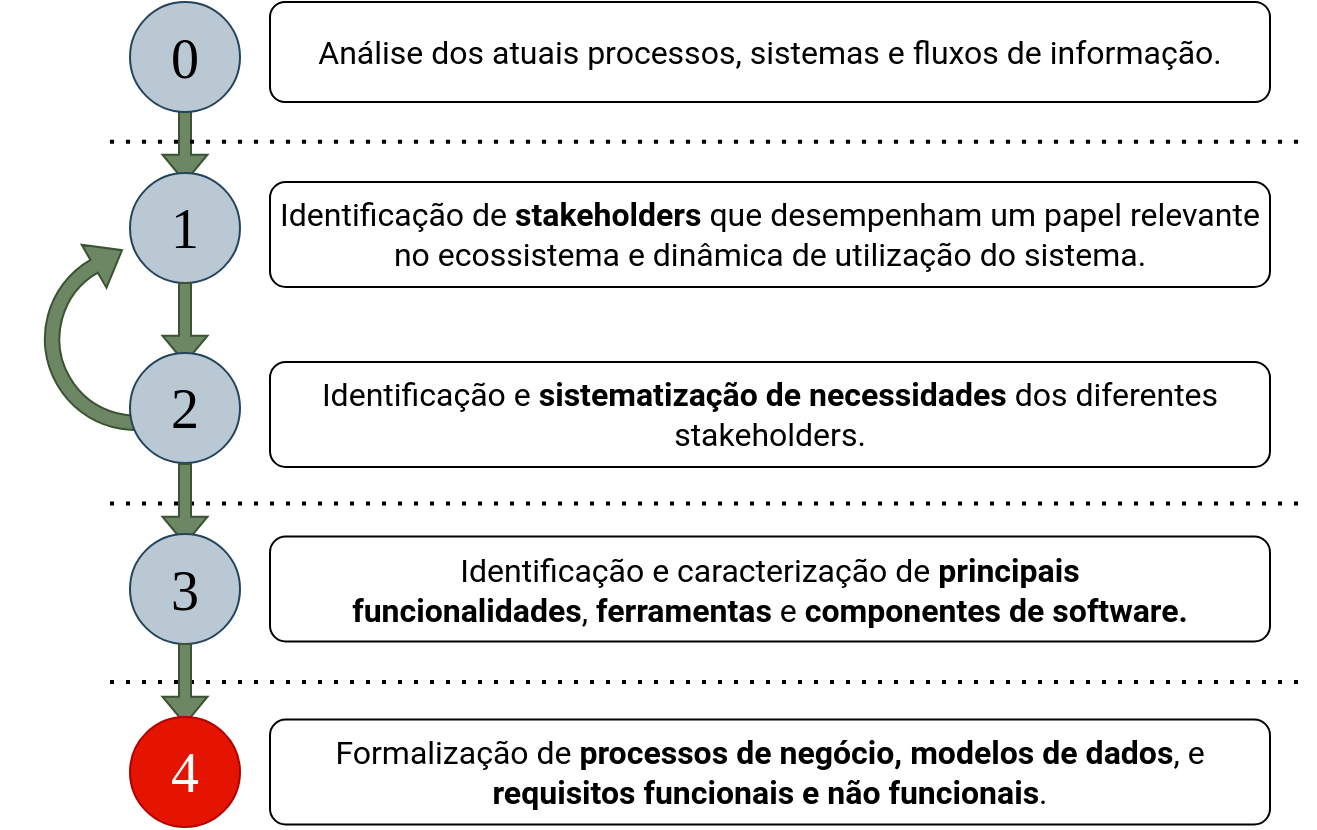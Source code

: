 <mxfile version="15.5.9" type="device" pages="2"><diagram id="vOiLiHTchJWyG5rr7u50" name="Metodologia"><mxGraphModel dx="1422" dy="804" grid="1" gridSize="10" guides="1" tooltips="1" connect="1" arrows="1" fold="1" page="1" pageScale="1" pageWidth="1654" pageHeight="1169" math="0" shadow="0"><root><mxCell id="0"/><mxCell id="1" parent="0"/><mxCell id="b5DcUwUmVqrLV5Ib8g4v-7" value="" style="html=1;shadow=0;dashed=0;align=center;verticalAlign=middle;shape=mxgraph.arrows2.uTurnArrow;dy=3.65;arrowHead=24.79;dx2=16.1;fontSize=16;fillColor=#6d8764;strokeColor=#3A5431;rotation=-30;fontColor=#ffffff;" parent="1" vertex="1"><mxGeometry x="50" y="172.5" width="20" height="100" as="geometry"/></mxCell><mxCell id="b5DcUwUmVqrLV5Ib8g4v-11" value="" style="shape=singleArrow;direction=south;whiteSpace=wrap;html=1;fontSize=16;align=center;fillColor=#6d8764;strokeColor=#3A5431;arrowWidth=0.267;arrowSize=0.342;fontColor=#ffffff;" parent="1" vertex="1"><mxGeometry x="106.25" y="90" width="22.5" height="40" as="geometry"/></mxCell><mxCell id="b5DcUwUmVqrLV5Ib8g4v-12" value="0" style="ellipse;whiteSpace=wrap;html=1;aspect=fixed;fontSize=28;align=center;fillColor=#bac8d3;strokeColor=#23445d;verticalAlign=middle;fontFamily=Cairo;fontSource=https%3A%2F%2Ffonts.googleapis.com%2Fcss%3Ffamily%3DCairo;" parent="1" vertex="1"><mxGeometry x="90" y="40" width="55" height="55" as="geometry"/></mxCell><mxCell id="b5DcUwUmVqrLV5Ib8g4v-14" value="" style="endArrow=none;dashed=1;html=1;dashPattern=1 3;strokeWidth=2;fontSize=17;" parent="1" edge="1"><mxGeometry width="50" height="50" relative="1" as="geometry"><mxPoint x="80" y="109.9" as="sourcePoint"/><mxPoint x="680" y="109.9" as="targetPoint"/></mxGeometry></mxCell><mxCell id="b5DcUwUmVqrLV5Ib8g4v-19" value="" style="endArrow=none;dashed=1;html=1;dashPattern=1 3;strokeWidth=2;fontSize=17;" parent="1" edge="1"><mxGeometry width="50" height="50" relative="1" as="geometry"><mxPoint x="80" y="380" as="sourcePoint"/><mxPoint x="680" y="380" as="targetPoint"/></mxGeometry></mxCell><mxCell id="b5DcUwUmVqrLV5Ib8g4v-29" value="Análise dos atuais processos, sistemas e fluxos de informação." style="rounded=1;whiteSpace=wrap;html=1;fontSize=16;align=center;fontFamily=Roboto;fontSource=https%3A%2F%2Ffonts.googleapis.com%2Fcss%3Ffamily%3DRoboto;" parent="1" vertex="1"><mxGeometry x="160" y="40" width="500" height="50" as="geometry"/></mxCell><mxCell id="b5DcUwUmVqrLV5Ib8g4v-30" value="Identificação de &lt;b&gt;stakeholders&lt;/b&gt; que desempenham um papel relevante no ecossistema e dinâmica de utilização do sistema." style="rounded=1;whiteSpace=wrap;html=1;fontSize=16;align=center;fontFamily=Roboto;fontSource=https%3A%2F%2Ffonts.googleapis.com%2Fcss%3Ffamily%3DRoboto;" parent="1" vertex="1"><mxGeometry x="160" y="130" width="500" height="52.5" as="geometry"/></mxCell><mxCell id="b5DcUwUmVqrLV5Ib8g4v-34" value="Identificação e &lt;b&gt;sistematização de necessidades&lt;/b&gt; dos diferentes stakeholders." style="rounded=1;whiteSpace=wrap;html=1;fontSize=16;align=center;fontFamily=Roboto;fontSource=https%3A%2F%2Ffonts.googleapis.com%2Fcss%3Ffamily%3DRoboto;" parent="1" vertex="1"><mxGeometry x="160" y="220" width="500" height="52.5" as="geometry"/></mxCell><mxCell id="b5DcUwUmVqrLV5Ib8g4v-35" value="Identificação e caracterização de&amp;nbsp;&lt;b&gt;principais funcionalidades&lt;/b&gt;,&amp;nbsp;&lt;b&gt;ferramentas&lt;/b&gt;&amp;nbsp;e&amp;nbsp;&lt;b&gt;componentes de software.&lt;/b&gt;" style="rounded=1;whiteSpace=wrap;html=1;fontSize=16;align=center;fontFamily=Roboto;fontSource=https%3A%2F%2Ffonts.googleapis.com%2Fcss%3Ffamily%3DRoboto;" parent="1" vertex="1"><mxGeometry x="160" y="307.25" width="500" height="52.5" as="geometry"/></mxCell><mxCell id="b5DcUwUmVqrLV5Ib8g4v-36" value="Formalização de&amp;nbsp;&lt;b&gt;processos de negócio,&amp;nbsp;&lt;/b&gt;&lt;b&gt;modelos de dados&lt;/b&gt;,&amp;nbsp;e &lt;b&gt;requisitos funcionais e não funcionais&lt;/b&gt;." style="rounded=1;whiteSpace=wrap;html=1;fontSize=16;align=center;fontFamily=Roboto;fontSource=https%3A%2F%2Ffonts.googleapis.com%2Fcss%3Ffamily%3DRoboto;" parent="1" vertex="1"><mxGeometry x="160" y="398.75" width="500" height="52.5" as="geometry"/></mxCell><mxCell id="b5DcUwUmVqrLV5Ib8g4v-37" value="" style="endArrow=none;dashed=1;html=1;dashPattern=1 3;strokeWidth=2;fontSize=17;" parent="1" edge="1"><mxGeometry width="50" height="50" relative="1" as="geometry"><mxPoint x="80" y="290.76" as="sourcePoint"/><mxPoint x="680" y="290.76" as="targetPoint"/></mxGeometry></mxCell><mxCell id="b5DcUwUmVqrLV5Ib8g4v-38" value="1" style="ellipse;whiteSpace=wrap;html=1;aspect=fixed;fontSize=28;align=center;fillColor=#bac8d3;strokeColor=#23445d;verticalAlign=middle;fontFamily=Cairo;fontSource=https%3A%2F%2Ffonts.googleapis.com%2Fcss%3Ffamily%3DCairo;" parent="1" vertex="1"><mxGeometry x="90" y="125.5" width="55" height="55" as="geometry"/></mxCell><mxCell id="b5DcUwUmVqrLV5Ib8g4v-41" value="" style="shape=singleArrow;direction=south;whiteSpace=wrap;html=1;fontSize=16;align=center;fillColor=#6d8764;strokeColor=#3A5431;arrowWidth=0.267;arrowSize=0.342;fontColor=#ffffff;" parent="1" vertex="1"><mxGeometry x="106.25" y="180.5" width="22.5" height="40" as="geometry"/></mxCell><mxCell id="b5DcUwUmVqrLV5Ib8g4v-39" value="2" style="ellipse;whiteSpace=wrap;html=1;aspect=fixed;fontSize=28;align=center;fillColor=#bac8d3;strokeColor=#23445d;verticalAlign=middle;fontFamily=Cairo;fontSource=https%3A%2F%2Ffonts.googleapis.com%2Fcss%3Ffamily%3DCairo;" parent="1" vertex="1"><mxGeometry x="90" y="215.5" width="55" height="55" as="geometry"/></mxCell><mxCell id="b5DcUwUmVqrLV5Ib8g4v-43" value="" style="shape=singleArrow;direction=south;whiteSpace=wrap;html=1;fontSize=16;align=center;fillColor=#6d8764;strokeColor=#3A5431;arrowWidth=0.267;arrowSize=0.342;fontColor=#ffffff;" parent="1" vertex="1"><mxGeometry x="106.25" y="271" width="22.5" height="40" as="geometry"/></mxCell><mxCell id="b5DcUwUmVqrLV5Ib8g4v-42" value="3" style="ellipse;whiteSpace=wrap;html=1;aspect=fixed;fontSize=28;align=center;fillColor=#bac8d3;strokeColor=#23445d;verticalAlign=middle;fontFamily=Cairo;fontSource=https%3A%2F%2Ffonts.googleapis.com%2Fcss%3Ffamily%3DCairo;" parent="1" vertex="1"><mxGeometry x="90" y="306" width="55" height="55" as="geometry"/></mxCell><mxCell id="b5DcUwUmVqrLV5Ib8g4v-45" value="" style="shape=singleArrow;direction=south;whiteSpace=wrap;html=1;fontSize=16;align=center;fillColor=#6d8764;strokeColor=#3A5431;arrowWidth=0.267;arrowSize=0.342;fontColor=#ffffff;" parent="1" vertex="1"><mxGeometry x="106.25" y="361" width="22.5" height="40" as="geometry"/></mxCell><mxCell id="b5DcUwUmVqrLV5Ib8g4v-44" value="4" style="ellipse;whiteSpace=wrap;html=1;aspect=fixed;fontSize=28;align=center;fillColor=#e51400;strokeColor=#B20000;verticalAlign=middle;fontFamily=Cairo;fontSource=https%3A%2F%2Ffonts.googleapis.com%2Fcss%3Ffamily%3DCairo;fontColor=#ffffff;" parent="1" vertex="1"><mxGeometry x="90" y="397.5" width="55" height="55" as="geometry"/></mxCell></root></mxGraphModel></diagram><diagram id="HIuJg13JtoECa12HH7DJ" name="Modelo Dados"><mxGraphModel dx="2031" dy="1149" grid="1" gridSize="10" guides="1" tooltips="1" connect="1" arrows="1" fold="1" page="1" pageScale="1" pageWidth="1654" pageHeight="1169" math="0" shadow="0"><root><mxCell id="xfrwH1zsUmSSwMuZwdqn-0"/><mxCell id="xfrwH1zsUmSSwMuZwdqn-1" parent="xfrwH1zsUmSSwMuZwdqn-0"/><mxCell id="C9nhMGc-4jMR0TBfXfpE-0" value="1..*" style="rounded=0;orthogonalLoop=1;jettySize=auto;html=1;fontFamily=Roboto;fontSource=https%3A%2F%2Ffonts.googleapis.com%2Fcss%3Ffamily%3DRoboto;fontSize=15;endArrow=none;endFill=0;labelBackgroundColor=none;" edge="1" parent="xfrwH1zsUmSSwMuZwdqn-1" source="C9nhMGc-4jMR0TBfXfpE-1" target="C9nhMGc-4jMR0TBfXfpE-5"><mxGeometry x="-0.774" y="-20" relative="1" as="geometry"><mxPoint as="offset"/></mxGeometry></mxCell><mxCell id="C9nhMGc-4jMR0TBfXfpE-1" value="payload" style="swimlane;fontStyle=2;childLayout=stackLayout;horizontal=1;startSize=26;fillColor=none;horizontalStack=0;resizeParent=1;resizeParentMax=0;resizeLast=0;collapsible=1;marginBottom=0;fontFamily=Roboto;fontSource=https%3A%2F%2Ffonts.googleapis.com%2Fcss%3Ffamily%3DRoboto;fontSize=15;" vertex="1" parent="xfrwH1zsUmSSwMuZwdqn-1"><mxGeometry x="40" y="40" width="180" height="104" as="geometry"/></mxCell><mxCell id="C9nhMGc-4jMR0TBfXfpE-2" value="+ geocode: string" style="text;strokeColor=none;fillColor=none;align=left;verticalAlign=top;spacingLeft=4;spacingRight=4;overflow=hidden;rotatable=0;points=[[0,0.5],[1,0.5]];portConstraint=eastwest;fontFamily=Roboto;fontSource=https%3A%2F%2Ffonts.googleapis.com%2Fcss%3Ffamily%3DRoboto;fontSize=15;" vertex="1" parent="C9nhMGc-4jMR0TBfXfpE-1"><mxGeometry y="26" width="180" height="26" as="geometry"/></mxCell><mxCell id="C9nhMGc-4jMR0TBfXfpE-3" value="+ variety: string" style="text;strokeColor=none;fillColor=none;align=left;verticalAlign=top;spacingLeft=4;spacingRight=4;overflow=hidden;rotatable=0;points=[[0,0.5],[1,0.5]];portConstraint=eastwest;fontFamily=Roboto;fontSource=https%3A%2F%2Ffonts.googleapis.com%2Fcss%3Ffamily%3DRoboto;fontSize=15;" vertex="1" parent="C9nhMGc-4jMR0TBfXfpE-1"><mxGeometry y="52" width="180" height="26" as="geometry"/></mxCell><mxCell id="C9nhMGc-4jMR0TBfXfpE-4" value="+ year: int" style="text;strokeColor=none;fillColor=none;align=left;verticalAlign=top;spacingLeft=4;spacingRight=4;overflow=hidden;rotatable=0;points=[[0,0.5],[1,0.5]];portConstraint=eastwest;fontFamily=Roboto;fontSource=https%3A%2F%2Ffonts.googleapis.com%2Fcss%3Ffamily%3DRoboto;fontSize=15;" vertex="1" parent="C9nhMGc-4jMR0TBfXfpE-1"><mxGeometry y="78" width="180" height="26" as="geometry"/></mxCell><mxCell id="C9nhMGc-4jMR0TBfXfpE-5" value="payload" style="swimlane;fontStyle=2;childLayout=stackLayout;horizontal=1;startSize=26;fillColor=none;horizontalStack=0;resizeParent=1;resizeParentMax=0;resizeLast=0;collapsible=1;marginBottom=0;fontFamily=Roboto;fontSource=https%3A%2F%2Ffonts.googleapis.com%2Fcss%3Ffamily%3DRoboto;fontSize=15;" vertex="1" parent="xfrwH1zsUmSSwMuZwdqn-1"><mxGeometry x="250" y="250" width="180" height="104" as="geometry"/></mxCell><mxCell id="C9nhMGc-4jMR0TBfXfpE-6" value="+ geocode: string" style="text;strokeColor=none;fillColor=none;align=left;verticalAlign=top;spacingLeft=4;spacingRight=4;overflow=hidden;rotatable=0;points=[[0,0.5],[1,0.5]];portConstraint=eastwest;fontFamily=Roboto;fontSource=https%3A%2F%2Ffonts.googleapis.com%2Fcss%3Ffamily%3DRoboto;fontSize=15;" vertex="1" parent="C9nhMGc-4jMR0TBfXfpE-5"><mxGeometry y="26" width="180" height="26" as="geometry"/></mxCell><mxCell id="C9nhMGc-4jMR0TBfXfpE-7" value="+ variety: string" style="text;strokeColor=none;fillColor=none;align=left;verticalAlign=top;spacingLeft=4;spacingRight=4;overflow=hidden;rotatable=0;points=[[0,0.5],[1,0.5]];portConstraint=eastwest;fontFamily=Roboto;fontSource=https%3A%2F%2Ffonts.googleapis.com%2Fcss%3Ffamily%3DRoboto;fontSize=15;" vertex="1" parent="C9nhMGc-4jMR0TBfXfpE-5"><mxGeometry y="52" width="180" height="26" as="geometry"/></mxCell><mxCell id="C9nhMGc-4jMR0TBfXfpE-8" value="+ year: int" style="text;strokeColor=none;fillColor=none;align=left;verticalAlign=top;spacingLeft=4;spacingRight=4;overflow=hidden;rotatable=0;points=[[0,0.5],[1,0.5]];portConstraint=eastwest;fontFamily=Roboto;fontSource=https%3A%2F%2Ffonts.googleapis.com%2Fcss%3Ffamily%3DRoboto;fontSize=15;" vertex="1" parent="C9nhMGc-4jMR0TBfXfpE-5"><mxGeometry y="78" width="180" height="26" as="geometry"/></mxCell></root></mxGraphModel></diagram></mxfile>